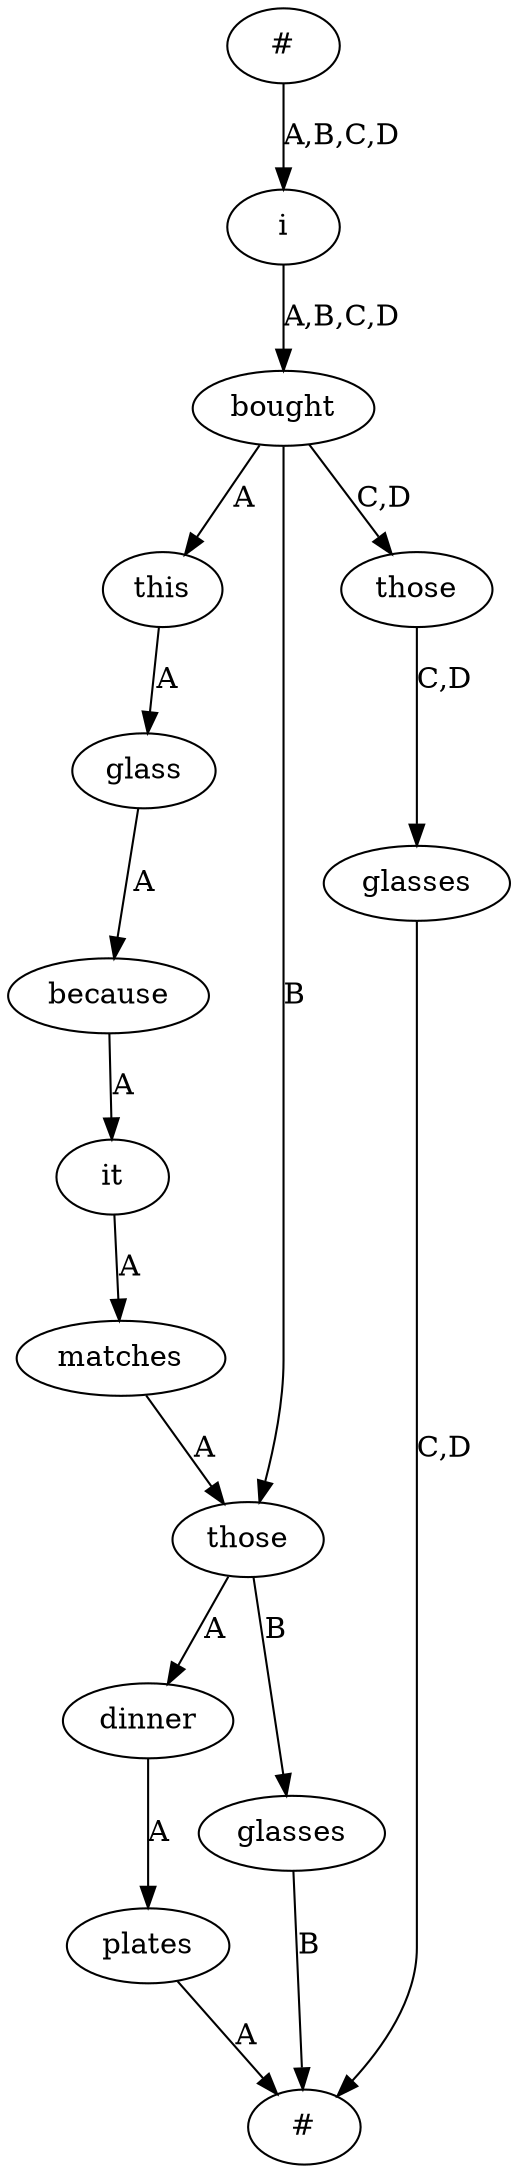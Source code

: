 digraph G {
  1 [label = "#"];
  2 [label = "#"];
  3 [label = "i"];
  4 [label = "bought"];
  5 [label = "this"];
  6 [label = "glass"];
  7 [label = "because"];
  8 [label = "it"];
  9 [label = "matches"];
  10 [label = "those"];
  11 [label = "dinner"];
  12 [label = "plates"];
  13 [label = "glasses"];
  14 [label = "those"];
  15 [label = "glasses"];
  1 -> 3 [label = "A,B,C,D"];
  3 -> 4 [label = "A,B,C,D"];
  4 -> 5 [label = "A"];
  5 -> 6 [label = "A"];
  6 -> 7 [label = "A"];
  7 -> 8 [label = "A"];
  8 -> 9 [label = "A"];
  9 -> 10 [label = "A"];
  10 -> 11 [label = "A"];
  11 -> 12 [label = "A"];
  12 -> 2 [label = "A"];
  4 -> 10 [label = "B"];
  10 -> 13 [label = "B"];
  13 -> 2 [label = "B"];
  4 -> 14 [label = "C,D"];
  14 -> 15 [label = "C,D"];
  15 -> 2 [label = "C,D"];
}
